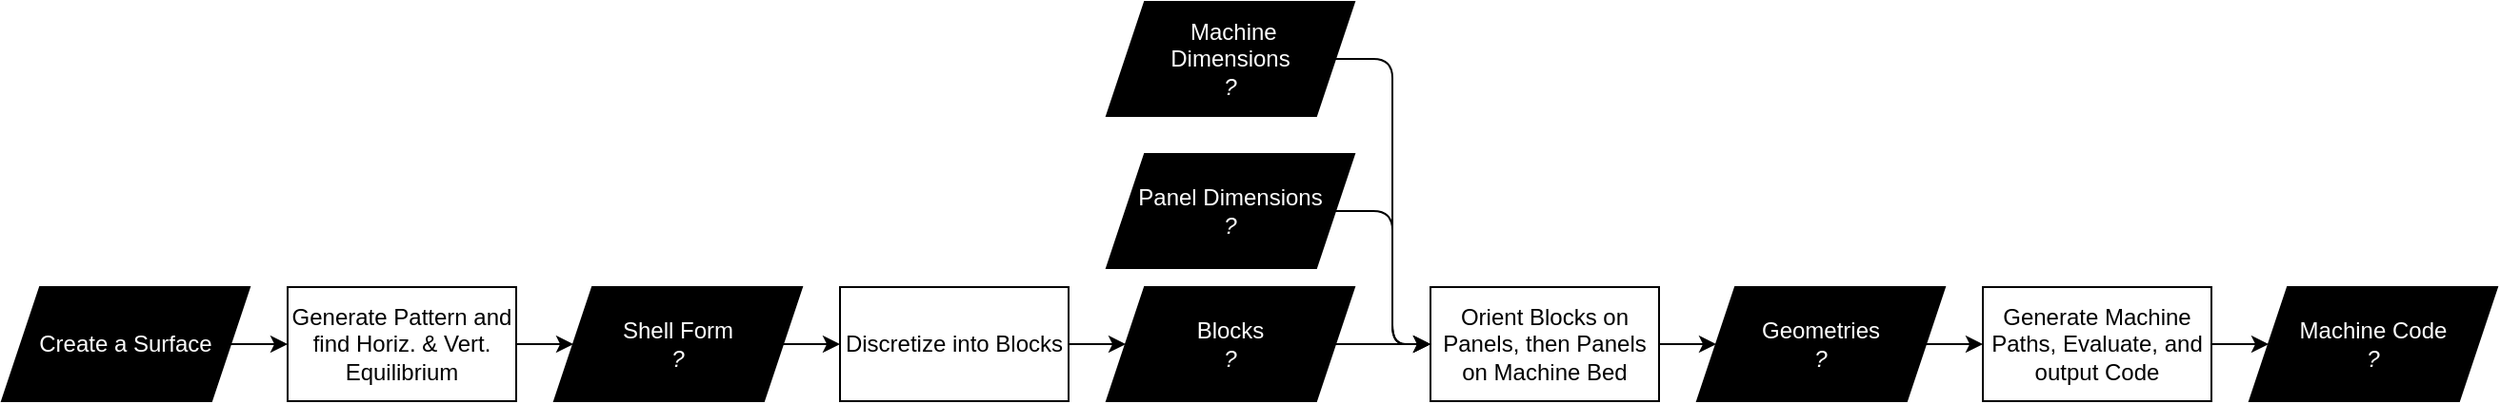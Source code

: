 <mxfile>
    <diagram id="P4GVzNzSQrlSMBZr0G-c" name="Page-1">
        <mxGraphModel dx="1828" dy="2415" grid="1" gridSize="10" guides="1" tooltips="1" connect="1" arrows="1" fold="1" page="1" pageScale="1" pageWidth="1920" pageHeight="1200" math="0" shadow="0">
            <root>
                <mxCell id="0"/>
                <mxCell id="1" parent="0"/>
                <mxCell id="9" style="edgeStyle=orthogonalEdgeStyle;html=1;entryX=0;entryY=0.5;entryDx=0;entryDy=0;" parent="1" source="2" target="0lW3_WW0hC5Z8SqvEmVx-31" edge="1">
                    <mxGeometry relative="1" as="geometry">
                        <mxPoint x="540" y="610" as="targetPoint"/>
                    </mxGeometry>
                </mxCell>
                <mxCell id="2" value="Generate Pattern and find Horiz. &amp;amp; Vert. Equilibrium" style="rounded=0;whiteSpace=wrap;html=1;" parent="1" vertex="1">
                    <mxGeometry x="360" y="580" width="120" height="60" as="geometry"/>
                </mxCell>
                <mxCell id="6" style="edgeStyle=orthogonalEdgeStyle;html=1;entryX=0;entryY=0.5;entryDx=0;entryDy=0;" parent="1" source="3" target="2" edge="1">
                    <mxGeometry relative="1" as="geometry"/>
                </mxCell>
                <mxCell id="3" value="Create a Surface" style="shape=parallelogram;perimeter=parallelogramPerimeter;whiteSpace=wrap;html=1;fixedSize=1;fillColor=#000000;fontColor=#FFFFFF;" parent="1" vertex="1">
                    <mxGeometry x="210" y="580" width="130" height="60" as="geometry"/>
                </mxCell>
                <mxCell id="11" value="" style="edgeStyle=none;html=1;" edge="1" parent="1" source="0lW3_WW0hC5Z8SqvEmVx-31" target="10">
                    <mxGeometry relative="1" as="geometry"/>
                </mxCell>
                <mxCell id="0lW3_WW0hC5Z8SqvEmVx-31" value="Shell Form&lt;br&gt;&lt;i&gt;?&lt;/i&gt;" style="shape=parallelogram;perimeter=parallelogramPerimeter;whiteSpace=wrap;html=1;fixedSize=1;fillColor=#000000;fontColor=#FFFFFF;" parent="1" vertex="1">
                    <mxGeometry x="500" y="580" width="130" height="60" as="geometry"/>
                </mxCell>
                <mxCell id="13" value="" style="edgeStyle=none;html=1;" edge="1" parent="1" source="10" target="12">
                    <mxGeometry relative="1" as="geometry"/>
                </mxCell>
                <mxCell id="10" value="Discretize into Blocks" style="rounded=0;whiteSpace=wrap;html=1;" vertex="1" parent="1">
                    <mxGeometry x="650" y="580" width="120" height="60" as="geometry"/>
                </mxCell>
                <mxCell id="17" style="edgeStyle=none;html=1;entryX=0;entryY=0.5;entryDx=0;entryDy=0;" edge="1" parent="1" source="12" target="14">
                    <mxGeometry relative="1" as="geometry"/>
                </mxCell>
                <mxCell id="12" value="Blocks&lt;br&gt;&lt;i&gt;?&lt;/i&gt;" style="shape=parallelogram;perimeter=parallelogramPerimeter;whiteSpace=wrap;html=1;fixedSize=1;fillColor=#000000;fontColor=#FFFFFF;" vertex="1" parent="1">
                    <mxGeometry x="790" y="580" width="130" height="60" as="geometry"/>
                </mxCell>
                <mxCell id="21" style="edgeStyle=orthogonalEdgeStyle;html=1;" edge="1" parent="1" source="14" target="20">
                    <mxGeometry relative="1" as="geometry"/>
                </mxCell>
                <mxCell id="14" value="Orient Blocks on Panels, then Panels on Machine Bed" style="rounded=0;whiteSpace=wrap;html=1;" vertex="1" parent="1">
                    <mxGeometry x="960" y="580" width="120" height="60" as="geometry"/>
                </mxCell>
                <mxCell id="18" style="edgeStyle=orthogonalEdgeStyle;html=1;entryX=0;entryY=0.5;entryDx=0;entryDy=0;" edge="1" parent="1" source="15" target="14">
                    <mxGeometry relative="1" as="geometry"/>
                </mxCell>
                <mxCell id="15" value="Panel Dimensions&lt;br&gt;&lt;i&gt;?&lt;/i&gt;" style="shape=parallelogram;perimeter=parallelogramPerimeter;whiteSpace=wrap;html=1;fixedSize=1;fillColor=#000000;fontColor=#FFFFFF;" vertex="1" parent="1">
                    <mxGeometry x="790" y="510" width="130" height="60" as="geometry"/>
                </mxCell>
                <mxCell id="19" style="edgeStyle=orthogonalEdgeStyle;html=1;" edge="1" parent="1" source="16">
                    <mxGeometry relative="1" as="geometry">
                        <mxPoint x="960" y="610" as="targetPoint"/>
                        <Array as="points">
                            <mxPoint x="940" y="460"/>
                            <mxPoint x="940" y="610"/>
                        </Array>
                    </mxGeometry>
                </mxCell>
                <mxCell id="16" value="&amp;nbsp;Machine &lt;br&gt;Dimensions&lt;br&gt;&lt;i&gt;?&lt;/i&gt;" style="shape=parallelogram;perimeter=parallelogramPerimeter;whiteSpace=wrap;html=1;fixedSize=1;fillColor=#000000;fontColor=#FFFFFF;" vertex="1" parent="1">
                    <mxGeometry x="790" y="430" width="130" height="60" as="geometry"/>
                </mxCell>
                <mxCell id="23" value="" style="edgeStyle=orthogonalEdgeStyle;html=1;" edge="1" parent="1" source="20" target="22">
                    <mxGeometry relative="1" as="geometry"/>
                </mxCell>
                <mxCell id="20" value="Geometries&lt;br&gt;&lt;i&gt;?&lt;/i&gt;" style="shape=parallelogram;perimeter=parallelogramPerimeter;whiteSpace=wrap;html=1;fixedSize=1;fillColor=#000000;fontColor=#FFFFFF;" vertex="1" parent="1">
                    <mxGeometry x="1100" y="580" width="130" height="60" as="geometry"/>
                </mxCell>
                <mxCell id="25" style="edgeStyle=orthogonalEdgeStyle;html=1;entryX=0;entryY=0.5;entryDx=0;entryDy=0;" edge="1" parent="1" source="22" target="24">
                    <mxGeometry relative="1" as="geometry"/>
                </mxCell>
                <mxCell id="22" value="Generate Machine Paths, Evaluate, and output Code" style="rounded=0;whiteSpace=wrap;html=1;" vertex="1" parent="1">
                    <mxGeometry x="1250" y="580" width="120" height="60" as="geometry"/>
                </mxCell>
                <mxCell id="24" value="Machine Code&lt;br&gt;&lt;i&gt;?&lt;/i&gt;" style="shape=parallelogram;perimeter=parallelogramPerimeter;whiteSpace=wrap;html=1;fixedSize=1;fillColor=#000000;fontColor=#FFFFFF;" vertex="1" parent="1">
                    <mxGeometry x="1390" y="580" width="130" height="60" as="geometry"/>
                </mxCell>
            </root>
        </mxGraphModel>
    </diagram>
</mxfile>